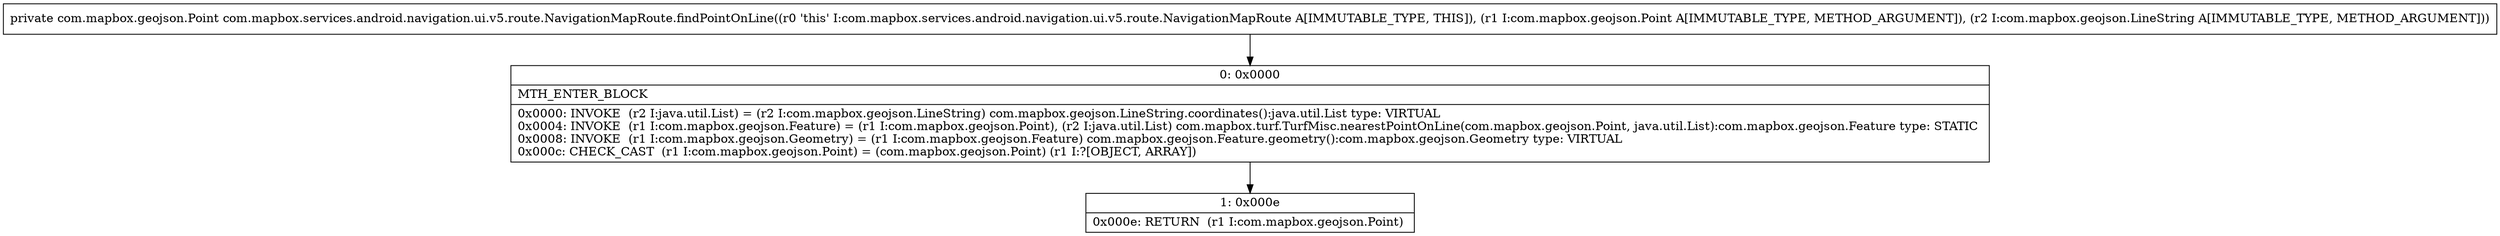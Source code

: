 digraph "CFG forcom.mapbox.services.android.navigation.ui.v5.route.NavigationMapRoute.findPointOnLine(Lcom\/mapbox\/geojson\/Point;Lcom\/mapbox\/geojson\/LineString;)Lcom\/mapbox\/geojson\/Point;" {
Node_0 [shape=record,label="{0\:\ 0x0000|MTH_ENTER_BLOCK\l|0x0000: INVOKE  (r2 I:java.util.List) = (r2 I:com.mapbox.geojson.LineString) com.mapbox.geojson.LineString.coordinates():java.util.List type: VIRTUAL \l0x0004: INVOKE  (r1 I:com.mapbox.geojson.Feature) = (r1 I:com.mapbox.geojson.Point), (r2 I:java.util.List) com.mapbox.turf.TurfMisc.nearestPointOnLine(com.mapbox.geojson.Point, java.util.List):com.mapbox.geojson.Feature type: STATIC \l0x0008: INVOKE  (r1 I:com.mapbox.geojson.Geometry) = (r1 I:com.mapbox.geojson.Feature) com.mapbox.geojson.Feature.geometry():com.mapbox.geojson.Geometry type: VIRTUAL \l0x000c: CHECK_CAST  (r1 I:com.mapbox.geojson.Point) = (com.mapbox.geojson.Point) (r1 I:?[OBJECT, ARRAY]) \l}"];
Node_1 [shape=record,label="{1\:\ 0x000e|0x000e: RETURN  (r1 I:com.mapbox.geojson.Point) \l}"];
MethodNode[shape=record,label="{private com.mapbox.geojson.Point com.mapbox.services.android.navigation.ui.v5.route.NavigationMapRoute.findPointOnLine((r0 'this' I:com.mapbox.services.android.navigation.ui.v5.route.NavigationMapRoute A[IMMUTABLE_TYPE, THIS]), (r1 I:com.mapbox.geojson.Point A[IMMUTABLE_TYPE, METHOD_ARGUMENT]), (r2 I:com.mapbox.geojson.LineString A[IMMUTABLE_TYPE, METHOD_ARGUMENT])) }"];
MethodNode -> Node_0;
Node_0 -> Node_1;
}

